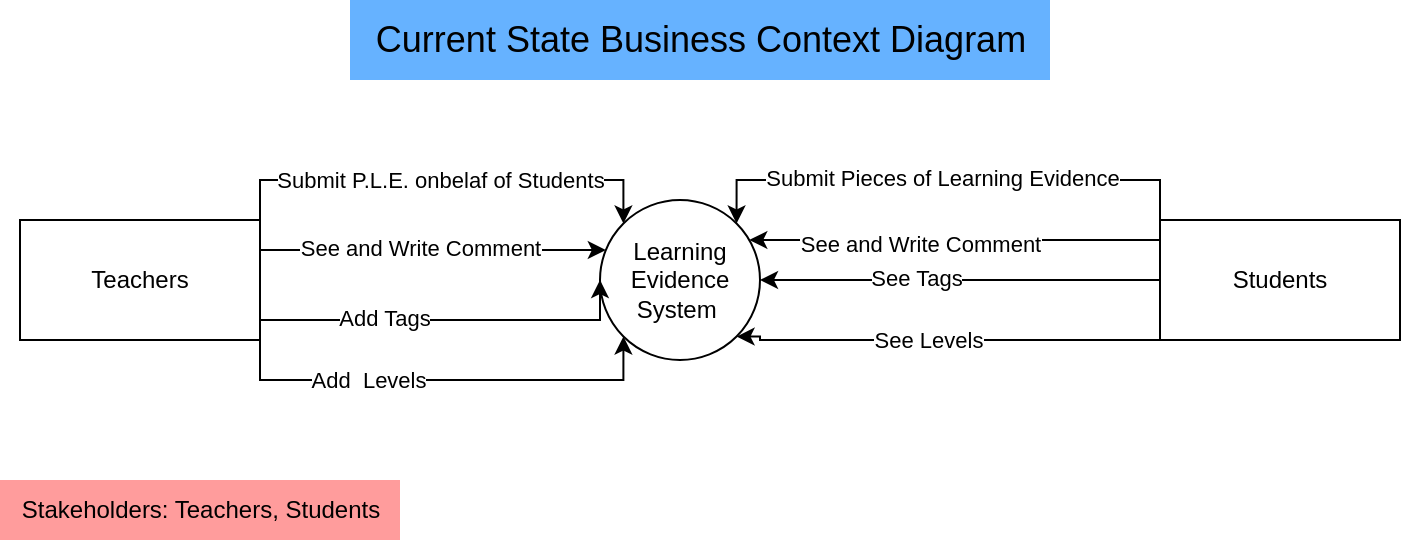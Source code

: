 <mxfile version="21.3.7" type="github">
  <diagram name="Page-1" id="0GlQai7viriuPFKJTKBX">
    <mxGraphModel dx="918" dy="474" grid="1" gridSize="10" guides="1" tooltips="1" connect="1" arrows="1" fold="1" page="1" pageScale="1" pageWidth="850" pageHeight="1100" math="0" shadow="0">
      <root>
        <mxCell id="0" />
        <mxCell id="1" parent="0" />
        <mxCell id="72Si8nmd_vQA2fTUZTGT-1" value="Learning Evidence System&amp;nbsp;" style="ellipse;whiteSpace=wrap;html=1;aspect=fixed;" vertex="1" parent="1">
          <mxGeometry x="380" y="510" width="80" height="80" as="geometry" />
        </mxCell>
        <mxCell id="72Si8nmd_vQA2fTUZTGT-5" style="edgeStyle=orthogonalEdgeStyle;rounded=0;orthogonalLoop=1;jettySize=auto;html=1;exitX=0;exitY=0;exitDx=0;exitDy=0;entryX=1;entryY=0;entryDx=0;entryDy=0;" edge="1" parent="1" source="72Si8nmd_vQA2fTUZTGT-3" target="72Si8nmd_vQA2fTUZTGT-1">
          <mxGeometry relative="1" as="geometry">
            <Array as="points">
              <mxPoint x="660" y="500" />
              <mxPoint x="448" y="500" />
            </Array>
          </mxGeometry>
        </mxCell>
        <mxCell id="72Si8nmd_vQA2fTUZTGT-6" value="Submit Pieces of Learning Evidence" style="edgeLabel;html=1;align=center;verticalAlign=middle;resizable=0;points=[];" vertex="1" connectable="0" parent="72Si8nmd_vQA2fTUZTGT-5">
          <mxGeometry x="0.306" y="-1" relative="1" as="geometry">
            <mxPoint x="36" as="offset" />
          </mxGeometry>
        </mxCell>
        <mxCell id="72Si8nmd_vQA2fTUZTGT-16" style="edgeStyle=orthogonalEdgeStyle;rounded=0;orthogonalLoop=1;jettySize=auto;html=1;exitX=0;exitY=0.25;exitDx=0;exitDy=0;" edge="1" parent="1" source="72Si8nmd_vQA2fTUZTGT-3" target="72Si8nmd_vQA2fTUZTGT-1">
          <mxGeometry relative="1" as="geometry">
            <Array as="points">
              <mxPoint x="660" y="530" />
            </Array>
          </mxGeometry>
        </mxCell>
        <mxCell id="72Si8nmd_vQA2fTUZTGT-17" value="See and Write Comment" style="edgeLabel;html=1;align=center;verticalAlign=middle;resizable=0;points=[];" vertex="1" connectable="0" parent="72Si8nmd_vQA2fTUZTGT-16">
          <mxGeometry x="-0.536" y="2" relative="1" as="geometry">
            <mxPoint x="-76" as="offset" />
          </mxGeometry>
        </mxCell>
        <mxCell id="72Si8nmd_vQA2fTUZTGT-18" style="edgeStyle=orthogonalEdgeStyle;rounded=0;orthogonalLoop=1;jettySize=auto;html=1;exitX=0;exitY=0.5;exitDx=0;exitDy=0;" edge="1" parent="1" source="72Si8nmd_vQA2fTUZTGT-3" target="72Si8nmd_vQA2fTUZTGT-1">
          <mxGeometry relative="1" as="geometry" />
        </mxCell>
        <mxCell id="72Si8nmd_vQA2fTUZTGT-19" value="See Tags" style="edgeLabel;html=1;align=center;verticalAlign=middle;resizable=0;points=[];" vertex="1" connectable="0" parent="72Si8nmd_vQA2fTUZTGT-18">
          <mxGeometry x="0.222" y="-1" relative="1" as="geometry">
            <mxPoint as="offset" />
          </mxGeometry>
        </mxCell>
        <mxCell id="72Si8nmd_vQA2fTUZTGT-21" style="edgeStyle=orthogonalEdgeStyle;rounded=0;orthogonalLoop=1;jettySize=auto;html=1;exitX=0;exitY=0.75;exitDx=0;exitDy=0;entryX=1;entryY=1;entryDx=0;entryDy=0;" edge="1" parent="1" source="72Si8nmd_vQA2fTUZTGT-3" target="72Si8nmd_vQA2fTUZTGT-1">
          <mxGeometry relative="1" as="geometry">
            <Array as="points">
              <mxPoint x="660" y="580" />
              <mxPoint x="460" y="580" />
              <mxPoint x="460" y="578" />
            </Array>
          </mxGeometry>
        </mxCell>
        <mxCell id="72Si8nmd_vQA2fTUZTGT-22" value="See Levels" style="edgeLabel;html=1;align=center;verticalAlign=middle;resizable=0;points=[];" vertex="1" connectable="0" parent="72Si8nmd_vQA2fTUZTGT-21">
          <mxGeometry x="-0.19" relative="1" as="geometry">
            <mxPoint x="-39" as="offset" />
          </mxGeometry>
        </mxCell>
        <mxCell id="72Si8nmd_vQA2fTUZTGT-3" value="Students" style="rounded=0;whiteSpace=wrap;html=1;" vertex="1" parent="1">
          <mxGeometry x="660" y="520" width="120" height="60" as="geometry" />
        </mxCell>
        <mxCell id="72Si8nmd_vQA2fTUZTGT-7" style="edgeStyle=orthogonalEdgeStyle;rounded=0;orthogonalLoop=1;jettySize=auto;html=1;exitX=1;exitY=0;exitDx=0;exitDy=0;entryX=0;entryY=0;entryDx=0;entryDy=0;" edge="1" parent="1" source="72Si8nmd_vQA2fTUZTGT-4" target="72Si8nmd_vQA2fTUZTGT-1">
          <mxGeometry relative="1" as="geometry">
            <Array as="points">
              <mxPoint x="210" y="500" />
              <mxPoint x="392" y="500" />
            </Array>
          </mxGeometry>
        </mxCell>
        <mxCell id="72Si8nmd_vQA2fTUZTGT-8" value="Submit P.L.E. onbelaf of Students" style="edgeLabel;html=1;align=center;verticalAlign=middle;resizable=0;points=[];" vertex="1" connectable="0" parent="72Si8nmd_vQA2fTUZTGT-7">
          <mxGeometry x="-0.651" relative="1" as="geometry">
            <mxPoint x="71" as="offset" />
          </mxGeometry>
        </mxCell>
        <mxCell id="72Si8nmd_vQA2fTUZTGT-10" style="edgeStyle=orthogonalEdgeStyle;rounded=0;orthogonalLoop=1;jettySize=auto;html=1;exitX=1;exitY=0.25;exitDx=0;exitDy=0;" edge="1" parent="1" source="72Si8nmd_vQA2fTUZTGT-4" target="72Si8nmd_vQA2fTUZTGT-1">
          <mxGeometry relative="1" as="geometry">
            <Array as="points">
              <mxPoint x="330" y="535" />
              <mxPoint x="330" y="535" />
            </Array>
          </mxGeometry>
        </mxCell>
        <mxCell id="72Si8nmd_vQA2fTUZTGT-11" value="See and Write Comment" style="edgeLabel;html=1;align=center;verticalAlign=middle;resizable=0;points=[];" vertex="1" connectable="0" parent="72Si8nmd_vQA2fTUZTGT-10">
          <mxGeometry x="-0.341" y="1" relative="1" as="geometry">
            <mxPoint x="23" as="offset" />
          </mxGeometry>
        </mxCell>
        <mxCell id="72Si8nmd_vQA2fTUZTGT-12" style="edgeStyle=orthogonalEdgeStyle;rounded=0;orthogonalLoop=1;jettySize=auto;html=1;exitX=1;exitY=0.5;exitDx=0;exitDy=0;entryX=0;entryY=0.5;entryDx=0;entryDy=0;" edge="1" parent="1" source="72Si8nmd_vQA2fTUZTGT-4" target="72Si8nmd_vQA2fTUZTGT-1">
          <mxGeometry relative="1" as="geometry">
            <Array as="points">
              <mxPoint x="210" y="570" />
              <mxPoint x="380" y="570" />
            </Array>
          </mxGeometry>
        </mxCell>
        <mxCell id="72Si8nmd_vQA2fTUZTGT-13" value="Add Tags" style="edgeLabel;html=1;align=center;verticalAlign=middle;resizable=0;points=[];" vertex="1" connectable="0" parent="72Si8nmd_vQA2fTUZTGT-12">
          <mxGeometry x="-0.224" y="1" relative="1" as="geometry">
            <mxPoint as="offset" />
          </mxGeometry>
        </mxCell>
        <mxCell id="72Si8nmd_vQA2fTUZTGT-14" style="edgeStyle=orthogonalEdgeStyle;rounded=0;orthogonalLoop=1;jettySize=auto;html=1;exitX=1;exitY=1;exitDx=0;exitDy=0;entryX=0;entryY=1;entryDx=0;entryDy=0;" edge="1" parent="1" source="72Si8nmd_vQA2fTUZTGT-4" target="72Si8nmd_vQA2fTUZTGT-1">
          <mxGeometry relative="1" as="geometry">
            <Array as="points">
              <mxPoint x="210" y="600" />
              <mxPoint x="392" y="600" />
            </Array>
          </mxGeometry>
        </mxCell>
        <mxCell id="72Si8nmd_vQA2fTUZTGT-15" value="Add&amp;nbsp; Levels" style="edgeLabel;html=1;align=center;verticalAlign=middle;resizable=0;points=[];" vertex="1" connectable="0" parent="72Si8nmd_vQA2fTUZTGT-14">
          <mxGeometry x="-0.336" relative="1" as="geometry">
            <mxPoint as="offset" />
          </mxGeometry>
        </mxCell>
        <mxCell id="72Si8nmd_vQA2fTUZTGT-4" value="Teachers" style="rounded=0;whiteSpace=wrap;html=1;" vertex="1" parent="1">
          <mxGeometry x="90" y="520" width="120" height="60" as="geometry" />
        </mxCell>
        <mxCell id="72Si8nmd_vQA2fTUZTGT-23" value="&lt;font style=&quot;font-size: 18px;&quot;&gt;Current State Business Context Diagram&lt;/font&gt;" style="text;html=1;align=center;verticalAlign=middle;resizable=0;points=[];autosize=1;strokeColor=none;fillColor=#66B2FF;" vertex="1" parent="1">
          <mxGeometry x="255" y="410" width="350" height="40" as="geometry" />
        </mxCell>
        <mxCell id="72Si8nmd_vQA2fTUZTGT-24" value="Stakeholders: Teachers, Students" style="text;html=1;align=center;verticalAlign=middle;resizable=0;points=[];autosize=1;strokeColor=none;fillColor=#FF9C9C;" vertex="1" parent="1">
          <mxGeometry x="80" y="650" width="200" height="30" as="geometry" />
        </mxCell>
      </root>
    </mxGraphModel>
  </diagram>
</mxfile>
